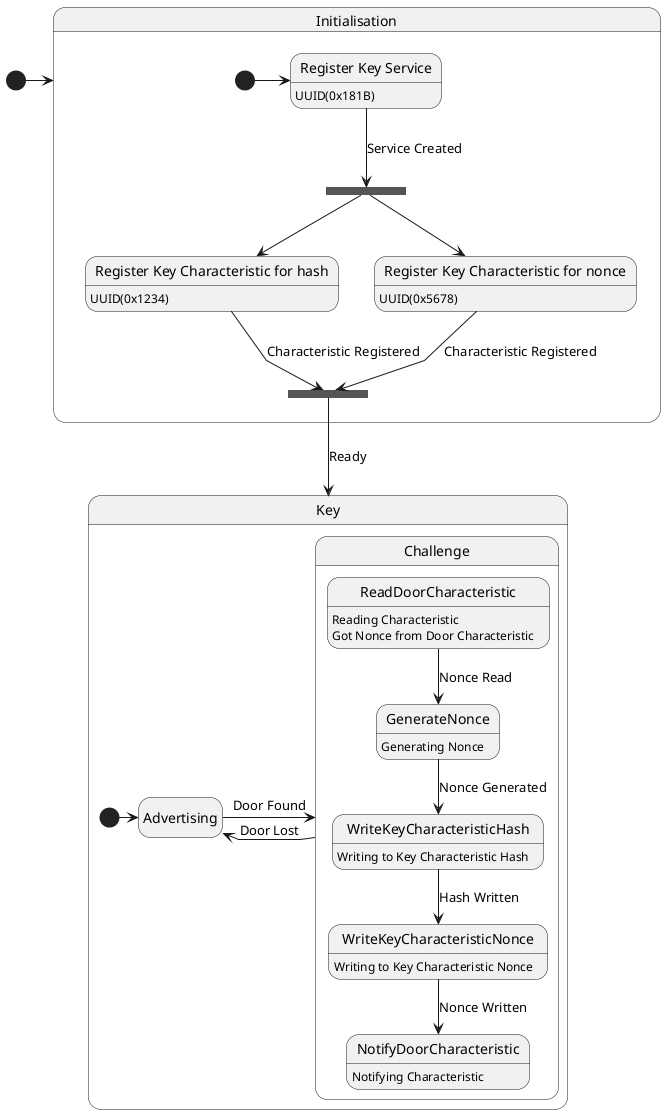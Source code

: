 @startuml key

skinparam Linetype polyline
hide empty description

[*] -> Initialisation

state Key

state Initialisation {
    state "Register Key Service" as RegisterGATTService {
        RegisterGATTService: UUID(0x181B)
    }
    state "Register Key Characteristic for hash" as RegisterGATTCharacteristicHash {
        RegisterGATTCharacteristicHash: UUID(0x1234)
    }
    state "Register Key Characteristic for nonce" as RegisterGATTCharacteristicNonce {
        RegisterGATTCharacteristicNonce: UUID(0x5678)
    }

    state fork_state <<fork>>
    [*] -> RegisterGATTService
    RegisterGATTService --> fork_state : Service Created

    fork_state --> RegisterGATTCharacteristicHash
    fork_state --> RegisterGATTCharacteristicNonce

    state join_state <<join>>
    RegisterGATTCharacteristicNonce --> join_state : Characteristic Registered
    RegisterGATTCharacteristicHash --> join_state : Characteristic Registered

    join_state --> Key : Ready
}

state Key {

    [*] -> Advertising
    Advertising -> Challenge : Door Found
    Challenge -> Advertising : Door Lost

    state Challenge {
    state ReadDoorCharacteristic
    state GenerateNonce
    state WriteKeyCharacteristicNonce
    state WriteKeyCharacteristicHash
    state NotifyDoorCharacteristic

        state ReadDoorCharacteristic {
            ReadDoorCharacteristic : Reading Characteristic
            ReadDoorCharacteristic : Got Nonce from Door Characteristic
            ReadDoorCharacteristic --> GenerateNonce : Nonce Read
        }

        state GenerateNonce {
            GenerateNonce : Generating Nonce
            GenerateNonce --> WriteKeyCharacteristicHash : Nonce Generated
        }

        state WriteKeyCharacteristicHash {
            WriteKeyCharacteristicHash : Writing to Key Characteristic Hash
            WriteKeyCharacteristicHash --> WriteKeyCharacteristicNonce : Hash Written
        }

        state WriteKeyCharacteristicNonce {
            WriteKeyCharacteristicNonce : Writing to Key Characteristic Nonce
            WriteKeyCharacteristicNonce --> NotifyDoorCharacteristic : Nonce Written
        }

        state NotifyDoorCharacteristic {
            NotifyDoorCharacteristic : Notifying Characteristic
        }
    }
}

@enduml
